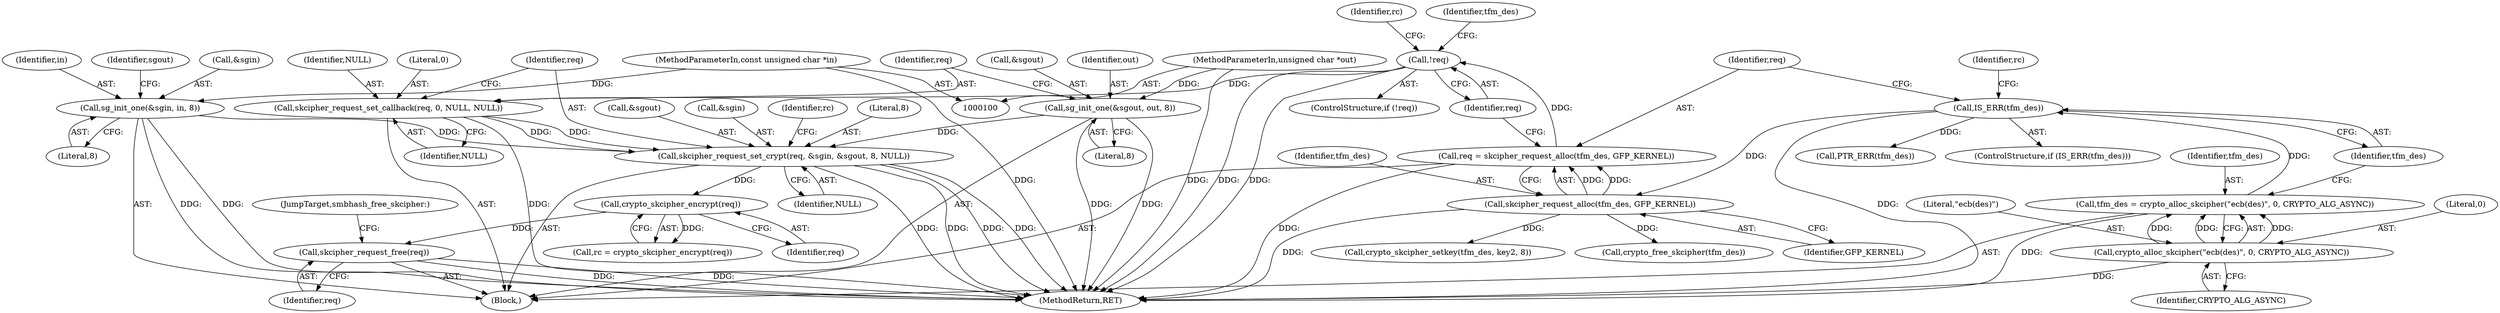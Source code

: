 digraph "1_linux_06deeec77a5a689cc94b21a8a91a76e42176685d@API" {
"1000186" [label="(Call,skcipher_request_free(req))"];
"1000178" [label="(Call,crypto_skcipher_encrypt(req))"];
"1000168" [label="(Call,skcipher_request_set_crypt(req, &sgin, &sgout, 8, NULL))"];
"1000163" [label="(Call,skcipher_request_set_callback(req, 0, NULL, NULL))"];
"1000138" [label="(Call,!req)"];
"1000132" [label="(Call,req = skcipher_request_alloc(tfm_des, GFP_KERNEL))"];
"1000134" [label="(Call,skcipher_request_alloc(tfm_des, GFP_KERNEL))"];
"1000121" [label="(Call,IS_ERR(tfm_des))"];
"1000114" [label="(Call,tfm_des = crypto_alloc_skcipher(\"ecb(des)\", 0, CRYPTO_ALG_ASYNC))"];
"1000116" [label="(Call,crypto_alloc_skcipher(\"ecb(des)\", 0, CRYPTO_ALG_ASYNC))"];
"1000153" [label="(Call,sg_init_one(&sgin, in, 8))"];
"1000102" [label="(MethodParameterIn,const unsigned char *in)"];
"1000158" [label="(Call,sg_init_one(&sgout, out, 8))"];
"1000101" [label="(MethodParameterIn,unsigned char *out)"];
"1000175" [label="(Identifier,NULL)"];
"1000157" [label="(Literal,8)"];
"1000154" [label="(Call,&sgin)"];
"1000101" [label="(MethodParameterIn,unsigned char *out)"];
"1000162" [label="(Literal,8)"];
"1000142" [label="(Identifier,rc)"];
"1000138" [label="(Call,!req)"];
"1000119" [label="(Identifier,CRYPTO_ALG_ASYNC)"];
"1000117" [label="(Literal,\"ecb(des)\")"];
"1000153" [label="(Call,sg_init_one(&sgin, in, 8))"];
"1000168" [label="(Call,skcipher_request_set_crypt(req, &sgin, &sgout, 8, NULL))"];
"1000156" [label="(Identifier,in)"];
"1000115" [label="(Identifier,tfm_des)"];
"1000163" [label="(Call,skcipher_request_set_callback(req, 0, NULL, NULL))"];
"1000118" [label="(Literal,0)"];
"1000186" [label="(Call,skcipher_request_free(req))"];
"1000136" [label="(Identifier,GFP_KERNEL)"];
"1000170" [label="(Call,&sgin)"];
"1000161" [label="(Identifier,out)"];
"1000135" [label="(Identifier,tfm_des)"];
"1000176" [label="(Call,rc = crypto_skcipher_encrypt(req))"];
"1000177" [label="(Identifier,rc)"];
"1000150" [label="(Identifier,tfm_des)"];
"1000164" [label="(Identifier,req)"];
"1000160" [label="(Identifier,sgout)"];
"1000169" [label="(Identifier,req)"];
"1000174" [label="(Literal,8)"];
"1000165" [label="(Literal,0)"];
"1000133" [label="(Identifier,req)"];
"1000134" [label="(Call,skcipher_request_alloc(tfm_des, GFP_KERNEL))"];
"1000149" [label="(Call,crypto_skcipher_setkey(tfm_des, key2, 8))"];
"1000104" [label="(Block,)"];
"1000122" [label="(Identifier,tfm_des)"];
"1000187" [label="(Identifier,req)"];
"1000189" [label="(Call,crypto_free_skcipher(tfm_des))"];
"1000126" [label="(Call,PTR_ERR(tfm_des))"];
"1000102" [label="(MethodParameterIn,const unsigned char *in)"];
"1000178" [label="(Call,crypto_skcipher_encrypt(req))"];
"1000132" [label="(Call,req = skcipher_request_alloc(tfm_des, GFP_KERNEL))"];
"1000158" [label="(Call,sg_init_one(&sgout, out, 8))"];
"1000125" [label="(Identifier,rc)"];
"1000139" [label="(Identifier,req)"];
"1000116" [label="(Call,crypto_alloc_skcipher(\"ecb(des)\", 0, CRYPTO_ALG_ASYNC))"];
"1000120" [label="(ControlStructure,if (IS_ERR(tfm_des)))"];
"1000167" [label="(Identifier,NULL)"];
"1000137" [label="(ControlStructure,if (!req))"];
"1000114" [label="(Call,tfm_des = crypto_alloc_skcipher(\"ecb(des)\", 0, CRYPTO_ALG_ASYNC))"];
"1000188" [label="(JumpTarget,smbhash_free_skcipher:)"];
"1000166" [label="(Identifier,NULL)"];
"1000159" [label="(Call,&sgout)"];
"1000121" [label="(Call,IS_ERR(tfm_des))"];
"1000194" [label="(MethodReturn,RET)"];
"1000179" [label="(Identifier,req)"];
"1000172" [label="(Call,&sgout)"];
"1000186" -> "1000104"  [label="AST: "];
"1000186" -> "1000187"  [label="CFG: "];
"1000187" -> "1000186"  [label="AST: "];
"1000188" -> "1000186"  [label="CFG: "];
"1000186" -> "1000194"  [label="DDG: "];
"1000186" -> "1000194"  [label="DDG: "];
"1000178" -> "1000186"  [label="DDG: "];
"1000178" -> "1000176"  [label="AST: "];
"1000178" -> "1000179"  [label="CFG: "];
"1000179" -> "1000178"  [label="AST: "];
"1000176" -> "1000178"  [label="CFG: "];
"1000178" -> "1000176"  [label="DDG: "];
"1000168" -> "1000178"  [label="DDG: "];
"1000168" -> "1000104"  [label="AST: "];
"1000168" -> "1000175"  [label="CFG: "];
"1000169" -> "1000168"  [label="AST: "];
"1000170" -> "1000168"  [label="AST: "];
"1000172" -> "1000168"  [label="AST: "];
"1000174" -> "1000168"  [label="AST: "];
"1000175" -> "1000168"  [label="AST: "];
"1000177" -> "1000168"  [label="CFG: "];
"1000168" -> "1000194"  [label="DDG: "];
"1000168" -> "1000194"  [label="DDG: "];
"1000168" -> "1000194"  [label="DDG: "];
"1000168" -> "1000194"  [label="DDG: "];
"1000163" -> "1000168"  [label="DDG: "];
"1000163" -> "1000168"  [label="DDG: "];
"1000153" -> "1000168"  [label="DDG: "];
"1000158" -> "1000168"  [label="DDG: "];
"1000163" -> "1000104"  [label="AST: "];
"1000163" -> "1000167"  [label="CFG: "];
"1000164" -> "1000163"  [label="AST: "];
"1000165" -> "1000163"  [label="AST: "];
"1000166" -> "1000163"  [label="AST: "];
"1000167" -> "1000163"  [label="AST: "];
"1000169" -> "1000163"  [label="CFG: "];
"1000163" -> "1000194"  [label="DDG: "];
"1000138" -> "1000163"  [label="DDG: "];
"1000138" -> "1000137"  [label="AST: "];
"1000138" -> "1000139"  [label="CFG: "];
"1000139" -> "1000138"  [label="AST: "];
"1000142" -> "1000138"  [label="CFG: "];
"1000150" -> "1000138"  [label="CFG: "];
"1000138" -> "1000194"  [label="DDG: "];
"1000138" -> "1000194"  [label="DDG: "];
"1000132" -> "1000138"  [label="DDG: "];
"1000132" -> "1000104"  [label="AST: "];
"1000132" -> "1000134"  [label="CFG: "];
"1000133" -> "1000132"  [label="AST: "];
"1000134" -> "1000132"  [label="AST: "];
"1000139" -> "1000132"  [label="CFG: "];
"1000132" -> "1000194"  [label="DDG: "];
"1000134" -> "1000132"  [label="DDG: "];
"1000134" -> "1000132"  [label="DDG: "];
"1000134" -> "1000136"  [label="CFG: "];
"1000135" -> "1000134"  [label="AST: "];
"1000136" -> "1000134"  [label="AST: "];
"1000134" -> "1000194"  [label="DDG: "];
"1000121" -> "1000134"  [label="DDG: "];
"1000134" -> "1000149"  [label="DDG: "];
"1000134" -> "1000189"  [label="DDG: "];
"1000121" -> "1000120"  [label="AST: "];
"1000121" -> "1000122"  [label="CFG: "];
"1000122" -> "1000121"  [label="AST: "];
"1000125" -> "1000121"  [label="CFG: "];
"1000133" -> "1000121"  [label="CFG: "];
"1000121" -> "1000194"  [label="DDG: "];
"1000114" -> "1000121"  [label="DDG: "];
"1000121" -> "1000126"  [label="DDG: "];
"1000114" -> "1000104"  [label="AST: "];
"1000114" -> "1000116"  [label="CFG: "];
"1000115" -> "1000114"  [label="AST: "];
"1000116" -> "1000114"  [label="AST: "];
"1000122" -> "1000114"  [label="CFG: "];
"1000114" -> "1000194"  [label="DDG: "];
"1000116" -> "1000114"  [label="DDG: "];
"1000116" -> "1000114"  [label="DDG: "];
"1000116" -> "1000114"  [label="DDG: "];
"1000116" -> "1000119"  [label="CFG: "];
"1000117" -> "1000116"  [label="AST: "];
"1000118" -> "1000116"  [label="AST: "];
"1000119" -> "1000116"  [label="AST: "];
"1000116" -> "1000194"  [label="DDG: "];
"1000153" -> "1000104"  [label="AST: "];
"1000153" -> "1000157"  [label="CFG: "];
"1000154" -> "1000153"  [label="AST: "];
"1000156" -> "1000153"  [label="AST: "];
"1000157" -> "1000153"  [label="AST: "];
"1000160" -> "1000153"  [label="CFG: "];
"1000153" -> "1000194"  [label="DDG: "];
"1000153" -> "1000194"  [label="DDG: "];
"1000102" -> "1000153"  [label="DDG: "];
"1000102" -> "1000100"  [label="AST: "];
"1000102" -> "1000194"  [label="DDG: "];
"1000158" -> "1000104"  [label="AST: "];
"1000158" -> "1000162"  [label="CFG: "];
"1000159" -> "1000158"  [label="AST: "];
"1000161" -> "1000158"  [label="AST: "];
"1000162" -> "1000158"  [label="AST: "];
"1000164" -> "1000158"  [label="CFG: "];
"1000158" -> "1000194"  [label="DDG: "];
"1000158" -> "1000194"  [label="DDG: "];
"1000101" -> "1000158"  [label="DDG: "];
"1000101" -> "1000100"  [label="AST: "];
"1000101" -> "1000194"  [label="DDG: "];
}

